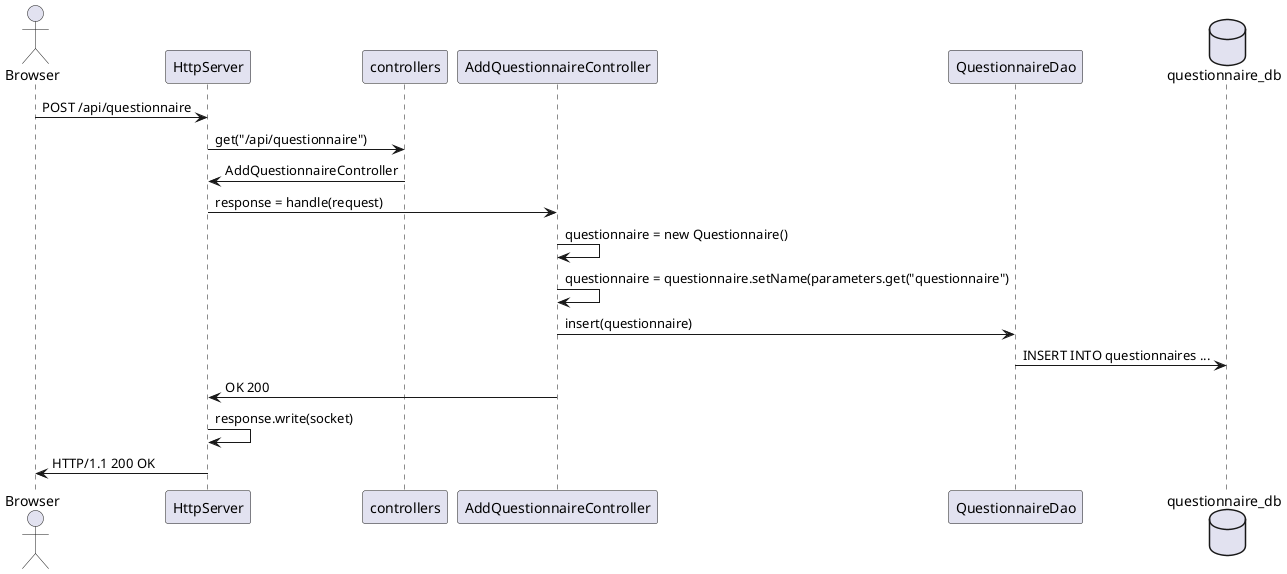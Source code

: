 @startuml

actor Browser
participant HttpServer
participant controllers
participant AddQuestionnaireController
participant QuestionnaireDao
database questionnaire_db

Browser -> HttpServer: POST /api/questionnaire
HttpServer -> controllers: get("/api/questionnaire")
HttpServer <- controllers: AddQuestionnaireController
HttpServer -> AddQuestionnaireController: response = handle(request)
AddQuestionnaireController -> AddQuestionnaireController: questionnaire = new Questionnaire()
AddQuestionnaireController -> AddQuestionnaireController: questionnaire = questionnaire.setName(parameters.get("questionnaire")
AddQuestionnaireController -> QuestionnaireDao: insert(questionnaire)
QuestionnaireDao -> questionnaire_db: INSERT INTO questionnaires ...
HttpServer <- AddQuestionnaireController: OK 200
HttpServer -> HttpServer: response.write(socket)
Browser <- HttpServer: HTTP/1.1 200 OK



@enduml